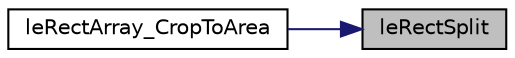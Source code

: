 digraph "leRectSplit"
{
 // LATEX_PDF_SIZE
  edge [fontname="Helvetica",fontsize="10",labelfontname="Helvetica",labelfontsize="10"];
  node [fontname="Helvetica",fontsize="10",shape=record];
  rankdir="RL";
  Node1 [label="leRectSplit",height=0.2,width=0.4,color="black", fillcolor="grey75", style="filled", fontcolor="black",tooltip="Split rectangles."];
  Node1 -> Node2 [dir="back",color="midnightblue",fontsize="10",style="solid",fontname="Helvetica"];
  Node2 [label="leRectArray_CropToArea",height=0.2,width=0.4,color="black", fillcolor="white", style="filled",URL="$legato__rectarray_8h.html#a4afa7945ee58ea2a9a01d93890634af4",tooltip="Crops rectange by width and height."];
}
